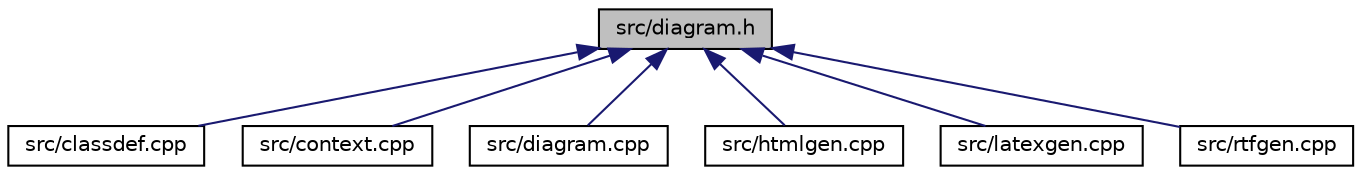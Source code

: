 digraph "src/diagram.h"
{
 // INTERACTIVE_SVG=YES
  edge [fontname="Helvetica",fontsize="10",labelfontname="Helvetica",labelfontsize="10"];
  node [fontname="Helvetica",fontsize="10",shape=record];
  Node2 [label="src/diagram.h",height=0.2,width=0.4,color="black", fillcolor="grey75", style="filled", fontcolor="black"];
  Node2 -> Node3 [dir="back",color="midnightblue",fontsize="10",style="solid",fontname="Helvetica"];
  Node3 [label="src/classdef.cpp",height=0.2,width=0.4,color="black", fillcolor="white", style="filled",URL="$de/d89/classdef_8cpp.html"];
  Node2 -> Node4 [dir="back",color="midnightblue",fontsize="10",style="solid",fontname="Helvetica"];
  Node4 [label="src/context.cpp",height=0.2,width=0.4,color="black", fillcolor="white", style="filled",URL="$db/d12/context_8cpp.html"];
  Node2 -> Node5 [dir="back",color="midnightblue",fontsize="10",style="solid",fontname="Helvetica"];
  Node5 [label="src/diagram.cpp",height=0.2,width=0.4,color="black", fillcolor="white", style="filled",URL="$da/d0d/diagram_8cpp.html"];
  Node2 -> Node6 [dir="back",color="midnightblue",fontsize="10",style="solid",fontname="Helvetica"];
  Node6 [label="src/htmlgen.cpp",height=0.2,width=0.4,color="black", fillcolor="white", style="filled",URL="$d8/d6e/htmlgen_8cpp.html"];
  Node2 -> Node7 [dir="back",color="midnightblue",fontsize="10",style="solid",fontname="Helvetica"];
  Node7 [label="src/latexgen.cpp",height=0.2,width=0.4,color="black", fillcolor="white", style="filled",URL="$d4/d42/latexgen_8cpp.html"];
  Node2 -> Node8 [dir="back",color="midnightblue",fontsize="10",style="solid",fontname="Helvetica"];
  Node8 [label="src/rtfgen.cpp",height=0.2,width=0.4,color="black", fillcolor="white", style="filled",URL="$d0/d9c/rtfgen_8cpp.html"];
}
